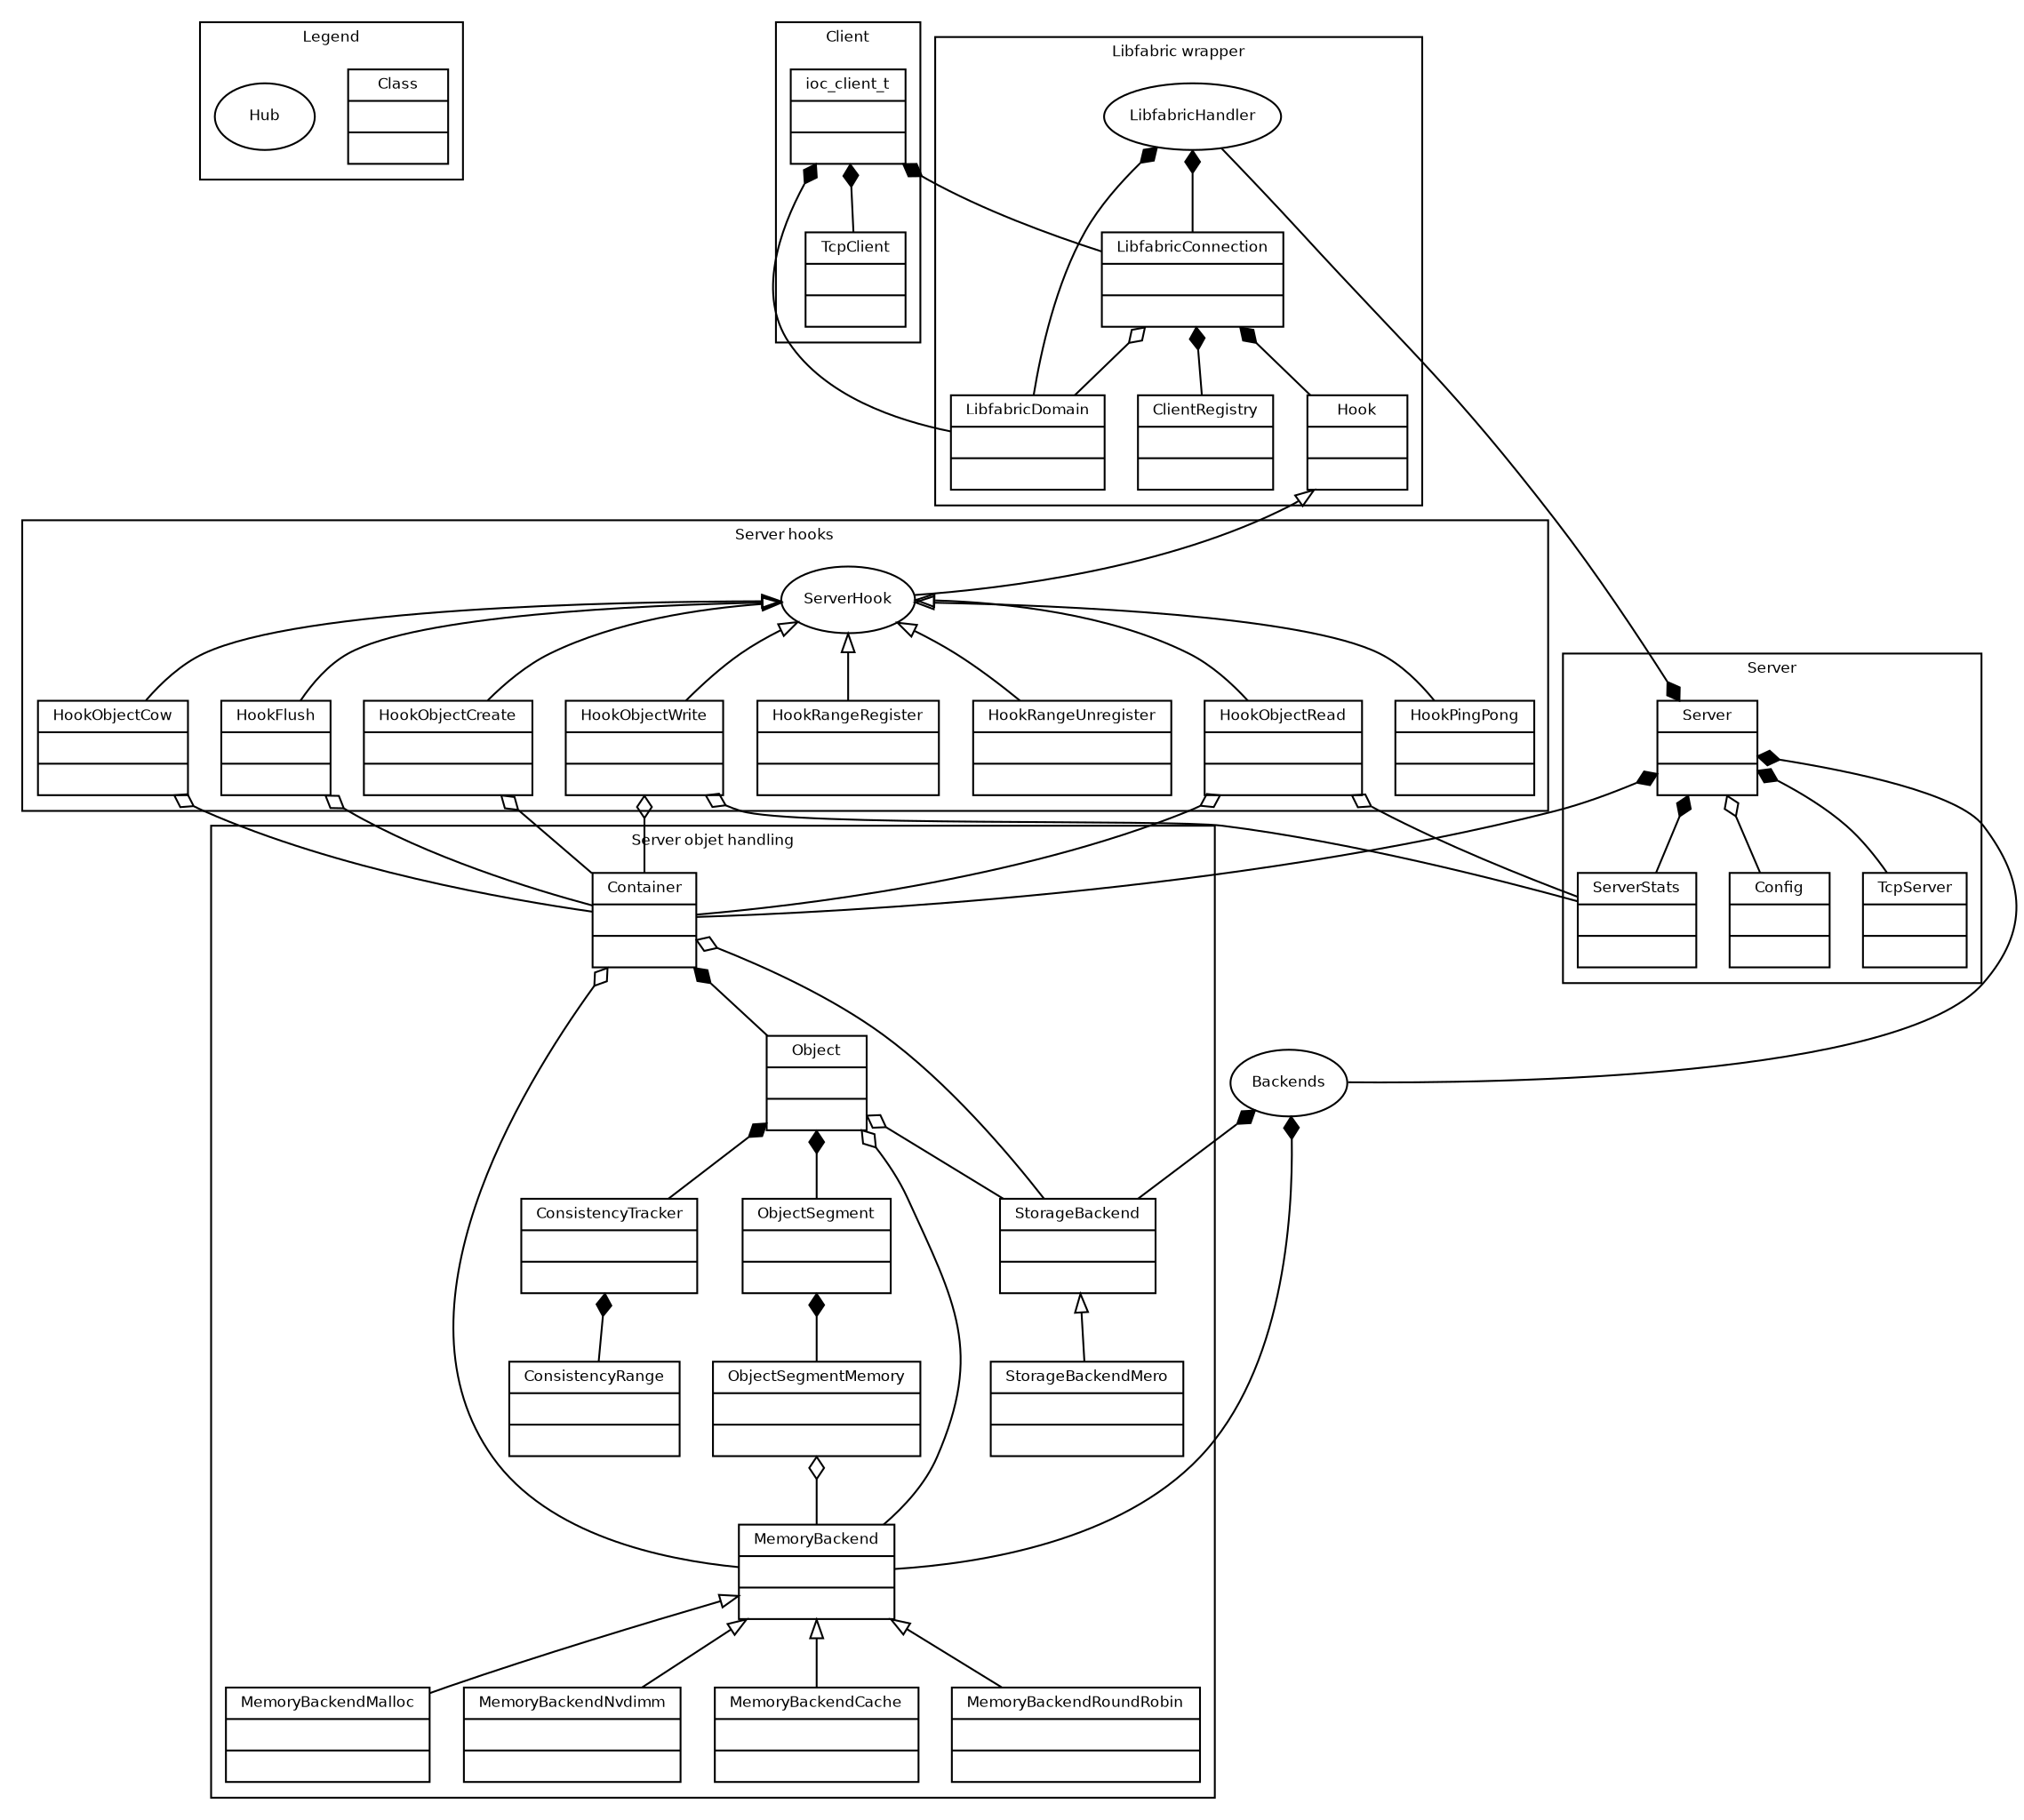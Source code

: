 digraph IOCATCHER
{
	//Some fonts
	fontname = "Bitstream Vera Sans"
	fontsize = 8
	
	//configure node
	node [
		fontname = "Bitstream Vera Sans"
		fontsize = 8
		shape = "record"
	]
	
	//configure edge
	edge [
		arrowtail = "empty"
		dir=back
	]

	//legend
	subgraph cluster_legend {
		label = "Legend"

		Class [
			label = "{Class|\l|\l}"
		]

		Hub [
			label = "Hub"
			shape = ellipse
		]
	}

	//classes
	subgraph cluster_server {
		label = "Server"

		Server [
			label = "{Server|\l|\l}"
		]

		TcpServer [
			label = "{TcpServer|\l|\l}"
		]

		Config [
			label = "{Config|\l|\l}"
		]

		ServerStats [
			label = "{ServerStats|\l|\l}"
		]
	}

	subgraph cluster_server_hooks {
		label = "Server hooks"

		ServerHook [
			label = "ServerHook"
			shape = ellipse
		]

		HookObjectWrite [
			label = "{HookObjectWrite|\l|\l}"
		]

		HookObjectRead [
			label = "{HookObjectRead|\l|\l}"
		]

		HookObjectCreate [
			label = "{HookObjectCreate|\l|\l}"
		]

		HookObjectCow [
			label = "{HookObjectCow|\l|\l}"
		]

		HookRangeRegister [
			label = "{HookRangeRegister|\l|\l}"
		]

		HookRangeUnregister [
			label = "{HookRangeUnregister|\l|\l}"
		]

		HookFlush [
			label = "{HookFlush|\l|\l}"
		]

		HookPingPong [
			label = "{HookPingPong|\l|\l}"
		]
	}

	subgraph cluster_object_handling {
		label = "Server objet handling"

		Container [
			label = "{Container|\l|\l}"
		]

		Object [
			label = "{Object|\l|\l}"
		]

		StorageBackend [
			label = "{StorageBackend|\l|\l}"
		]

		StorageBackendMero [
			label = "{StorageBackendMero|\l|\l}"
		]

		ConsistencyTracker [
			label = "{ConsistencyTracker|\l|\l}"
		]

		ConsistencyRange [
			label = "{ConsistencyRange|\l|\l}"
		]

		ObjectSegment [
			label = "{ObjectSegment|\l|\l}"
		]

		MemoryBackend [
			label = "{MemoryBackend|\l|\l}"
		]

		MemoryBackendMalloc [
			label = "{MemoryBackendMalloc|\l|\l}"
		]

		MemoryBackendNvdimm [
			label = "{MemoryBackendNvdimm|\l|\l}"
		]

		MemoryBackendCache [
			label = "{MemoryBackendCache|\l|\l}"
		]

		MemoryBackendRoundRobin [
			label = "{MemoryBackendRoundRobin|\l|\l}"
		]

		ObjectSegmentMemory [
			label = "{ObjectSegmentMemory|\l|\l}"
		]

	}

	Backends [
		label = "Backends"
		shape = ellipse
	]

	subgraph cluster_libfabric_handling {
		label = "Libfabric wrapper"

		LibfabricConnection [
			label = "{LibfabricConnection|\l|\l}"
		]

		LibfabricDomain [
			label = "{LibfabricDomain|\l|\l}"
		]

		ClientRegistry [
			label = "{ClientRegistry|\l|\l}"
		]

		Hook [
			label = "{Hook|\l|\l}"
		]

		LibfabricHandler [
			label = "LibfabricHandler"
			shape = ellipse
		]
	}

	subgraph cluster_client {
		label = "Client"

		TcpClient [
			label = "{TcpClient|\l|\l}"
		]

		ioc_client_t [
			label = "{ioc_client_t|\l|\l}"
		]
	}

	//inheritance links
	ServerHook -> HookFlush
	ServerHook -> HookObjectCow
	ServerHook -> HookObjectCreate
	ServerHook -> HookObjectRead
	ServerHook -> HookObjectWrite
	ServerHook -> HookRangeRegister
	ServerHook -> HookRangeUnregister
	ServerHook -> HookPingPong
	Hook -> ServerHook
	StorageBackend -> StorageBackendMero
	MemoryBackend -> MemoryBackendMalloc
	MemoryBackend -> MemoryBackendNvdimm
	MemoryBackend -> MemoryBackendCache
	MemoryBackend -> MemoryBackendRoundRobin

	//composition
	LibfabricHandler -> LibfabricDomain[arrowtail=diamond]
	LibfabricHandler -> LibfabricConnection[arrowtail=diamond]
	Server -> Config[arrowtail=odiamond]
	Server -> Container[arrowtail=diamond]
	Server -> TcpServer[arrowtail=diamond]
	Server -> LibfabricHandler[arrowtail=diamond]
	Server -> ServerStats[arrowtail=diamond]
	Server -> Backends[arrowtail=diamond]
	Backends -> StorageBackend[arrowtail=diamond]
	Backends -> MemoryBackend[arrowtail=diamond]
	LibfabricConnection -> ClientRegistry[arrowtail=diamond]
	LibfabricConnection -> LibfabricDomain[arrowtail=odiamond]
	LibfabricConnection -> Hook[arrowtail=diamond]
	Container -> Object[arrowtail=diamond]
	Container -> StorageBackend[arrowtail=odiamond]
	Container -> MemoryBackend[arrowtail=odiamond]
	Object -> ObjectSegment[arrowtail=diamond]
	Object -> ConsistencyTracker[arrowtail=diamond]
	Object -> StorageBackend[arrowtail=odiamond]
	Object -> MemoryBackend[arrowtail=odiamond]
	ObjectSegment -> ObjectSegmentMemory[arrowtail=diamond]
	ObjectSegmentMemory -> MemoryBackend[arrowtail=odiamond]
	ConsistencyTracker -> ConsistencyRange[arrowtail=diamond]
	ioc_client_t -> TcpClient[arrowtail=diamond]
	ioc_client_t -> LibfabricDomain[arrowtail=diamond]
	ioc_client_t -> LibfabricConnection[arrowtail=diamond]
	HookFlush -> Container[arrowtail=odiamond]
	HookObjectCreate -> Container[arrowtail=odiamond]
	HookObjectCow -> Container[arrowtail=odiamond]
	HookObjectRead -> Container[arrowtail=odiamond]
	HookObjectWrite -> Container[arrowtail=odiamond]
	HookObjectRead -> ServerStats[arrowtail=odiamond]
	HookObjectWrite -> ServerStats[arrowtail=odiamond]
}
